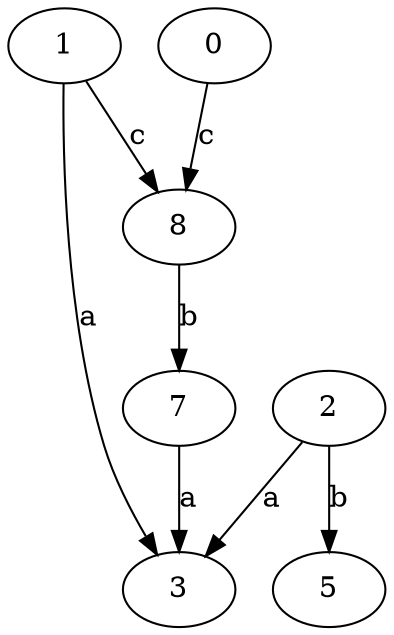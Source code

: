 strict digraph  {
3;
5;
0;
1;
2;
7;
8;
0 -> 8  [label=c];
1 -> 3  [label=a];
1 -> 8  [label=c];
2 -> 3  [label=a];
2 -> 5  [label=b];
7 -> 3  [label=a];
8 -> 7  [label=b];
}
